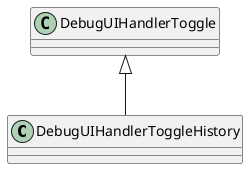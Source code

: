 @startuml
class DebugUIHandlerToggleHistory {
}
DebugUIHandlerToggle <|-- DebugUIHandlerToggleHistory
@enduml
